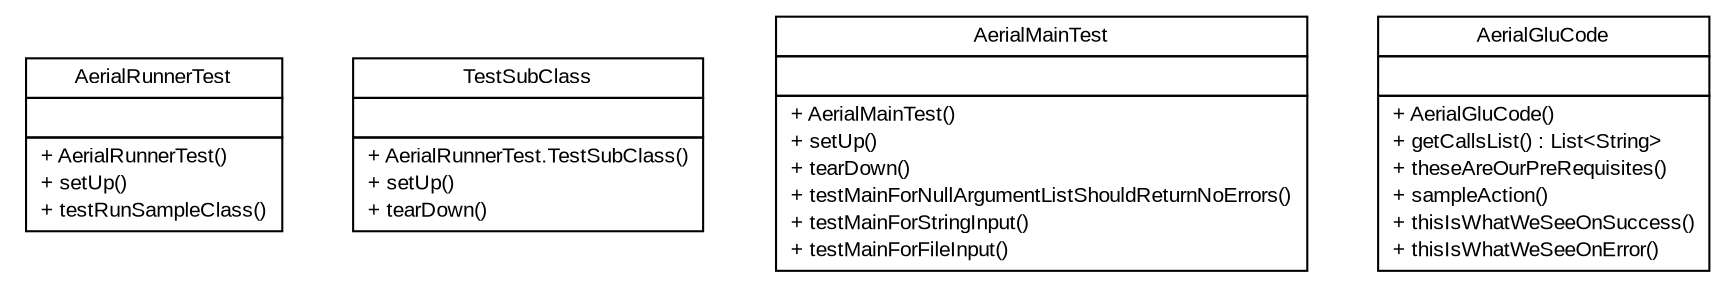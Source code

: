 #!/usr/local/bin/dot
#
# Class diagram 
# Generated by UMLGraph version R5_6 (http://www.umlgraph.org/)
#

digraph G {
	edge [fontname="arial",fontsize=10,labelfontname="arial",labelfontsize=10];
	node [fontname="arial",fontsize=10,shape=plaintext];
	nodesep=0.25;
	ranksep=0.5;
	// com.github.mkolisnyk.aerial.AerialRunnerTest
	c0 [label=<<table title="com.github.mkolisnyk.aerial.AerialRunnerTest" border="0" cellborder="1" cellspacing="0" cellpadding="2" port="p" href="./AerialRunnerTest.html">
		<tr><td><table border="0" cellspacing="0" cellpadding="1">
<tr><td align="center" balign="center"> AerialRunnerTest </td></tr>
		</table></td></tr>
		<tr><td><table border="0" cellspacing="0" cellpadding="1">
<tr><td align="left" balign="left">  </td></tr>
		</table></td></tr>
		<tr><td><table border="0" cellspacing="0" cellpadding="1">
<tr><td align="left" balign="left"> + AerialRunnerTest() </td></tr>
<tr><td align="left" balign="left"> + setUp() </td></tr>
<tr><td align="left" balign="left"> + testRunSampleClass() </td></tr>
		</table></td></tr>
		</table>>, URL="./AerialRunnerTest.html", fontname="arial", fontcolor="black", fontsize=10.0];
	// com.github.mkolisnyk.aerial.AerialRunnerTest.TestSubClass
	c1 [label=<<table title="com.github.mkolisnyk.aerial.AerialRunnerTest.TestSubClass" border="0" cellborder="1" cellspacing="0" cellpadding="2" port="p" href="./AerialRunnerTest.TestSubClass.html">
		<tr><td><table border="0" cellspacing="0" cellpadding="1">
<tr><td align="center" balign="center"> TestSubClass </td></tr>
		</table></td></tr>
		<tr><td><table border="0" cellspacing="0" cellpadding="1">
<tr><td align="left" balign="left">  </td></tr>
		</table></td></tr>
		<tr><td><table border="0" cellspacing="0" cellpadding="1">
<tr><td align="left" balign="left"> + AerialRunnerTest.TestSubClass() </td></tr>
<tr><td align="left" balign="left"> + setUp() </td></tr>
<tr><td align="left" balign="left"> + tearDown() </td></tr>
		</table></td></tr>
		</table>>, URL="./AerialRunnerTest.TestSubClass.html", fontname="arial", fontcolor="black", fontsize=10.0];
	// com.github.mkolisnyk.aerial.AerialMainTest
	c2 [label=<<table title="com.github.mkolisnyk.aerial.AerialMainTest" border="0" cellborder="1" cellspacing="0" cellpadding="2" port="p" href="./AerialMainTest.html">
		<tr><td><table border="0" cellspacing="0" cellpadding="1">
<tr><td align="center" balign="center"> AerialMainTest </td></tr>
		</table></td></tr>
		<tr><td><table border="0" cellspacing="0" cellpadding="1">
<tr><td align="left" balign="left">  </td></tr>
		</table></td></tr>
		<tr><td><table border="0" cellspacing="0" cellpadding="1">
<tr><td align="left" balign="left"> + AerialMainTest() </td></tr>
<tr><td align="left" balign="left"> + setUp() </td></tr>
<tr><td align="left" balign="left"> + tearDown() </td></tr>
<tr><td align="left" balign="left"> + testMainForNullArgumentListShouldReturnNoErrors() </td></tr>
<tr><td align="left" balign="left"> + testMainForStringInput() </td></tr>
<tr><td align="left" balign="left"> + testMainForFileInput() </td></tr>
		</table></td></tr>
		</table>>, URL="./AerialMainTest.html", fontname="arial", fontcolor="black", fontsize=10.0];
	// com.github.mkolisnyk.aerial.AerialGluCode
	c3 [label=<<table title="com.github.mkolisnyk.aerial.AerialGluCode" border="0" cellborder="1" cellspacing="0" cellpadding="2" port="p" href="./AerialGluCode.html">
		<tr><td><table border="0" cellspacing="0" cellpadding="1">
<tr><td align="center" balign="center"> AerialGluCode </td></tr>
		</table></td></tr>
		<tr><td><table border="0" cellspacing="0" cellpadding="1">
<tr><td align="left" balign="left">  </td></tr>
		</table></td></tr>
		<tr><td><table border="0" cellspacing="0" cellpadding="1">
<tr><td align="left" balign="left"> + AerialGluCode() </td></tr>
<tr><td align="left" balign="left"> + getCallsList() : List&lt;String&gt; </td></tr>
<tr><td align="left" balign="left"> + theseAreOurPreRequisites() </td></tr>
<tr><td align="left" balign="left"> + sampleAction() </td></tr>
<tr><td align="left" balign="left"> + thisIsWhatWeSeeOnSuccess() </td></tr>
<tr><td align="left" balign="left"> + thisIsWhatWeSeeOnError() </td></tr>
		</table></td></tr>
		</table>>, URL="./AerialGluCode.html", fontname="arial", fontcolor="black", fontsize=10.0];
}

